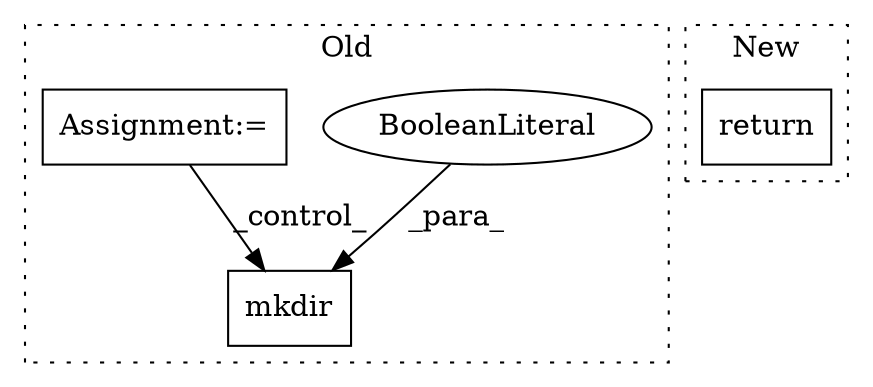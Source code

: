 digraph G {
subgraph cluster0 {
1 [label="mkdir" a="32" s="868,878" l="6,1" shape="box"];
3 [label="BooleanLiteral" a="9" s="874" l="4" shape="ellipse"];
4 [label="Assignment:=" a="7" s="544" l="7" shape="box"];
label = "Old";
style="dotted";
}
subgraph cluster1 {
2 [label="return" a="41" s="692" l="7" shape="box"];
label = "New";
style="dotted";
}
3 -> 1 [label="_para_"];
4 -> 1 [label="_control_"];
}